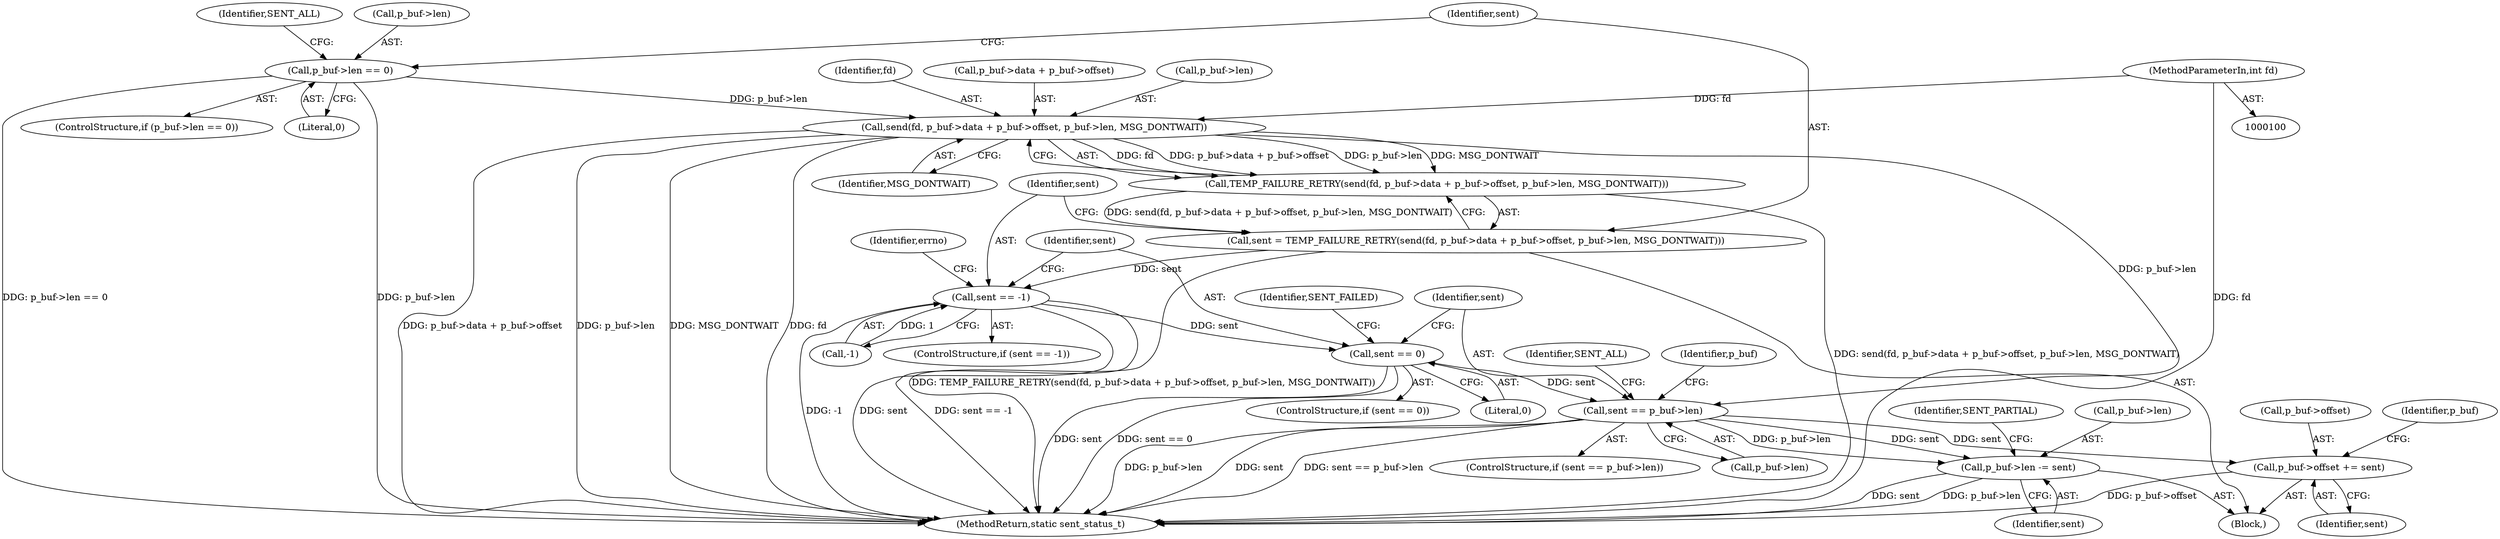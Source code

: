 digraph "0_Android_472271b153c5dc53c28beac55480a8d8434b2d5c_35@API" {
"1000116" [label="(Call,send(fd, p_buf->data + p_buf->offset, p_buf->len, MSG_DONTWAIT))"];
"1000101" [label="(MethodParameterIn,int fd)"];
"1000105" [label="(Call,p_buf->len == 0)"];
"1000115" [label="(Call,TEMP_FAILURE_RETRY(send(fd, p_buf->data + p_buf->offset, p_buf->len, MSG_DONTWAIT)))"];
"1000113" [label="(Call,sent = TEMP_FAILURE_RETRY(send(fd, p_buf->data + p_buf->offset, p_buf->len, MSG_DONTWAIT)))"];
"1000130" [label="(Call,sent == -1)"];
"1000157" [label="(Call,sent == 0)"];
"1000163" [label="(Call,sent == p_buf->len)"];
"1000170" [label="(Call,p_buf->offset += sent)"];
"1000175" [label="(Call,p_buf->len -= sent)"];
"1000157" [label="(Call,sent == 0)"];
"1000170" [label="(Call,p_buf->offset += sent)"];
"1000116" [label="(Call,send(fd, p_buf->data + p_buf->offset, p_buf->len, MSG_DONTWAIT))"];
"1000174" [label="(Identifier,sent)"];
"1000158" [label="(Identifier,sent)"];
"1000129" [label="(ControlStructure,if (sent == -1))"];
"1000114" [label="(Identifier,sent)"];
"1000159" [label="(Literal,0)"];
"1000138" [label="(Identifier,errno)"];
"1000125" [label="(Call,p_buf->len)"];
"1000101" [label="(MethodParameterIn,int fd)"];
"1000109" [label="(Literal,0)"];
"1000105" [label="(Call,p_buf->len == 0)"];
"1000113" [label="(Call,sent = TEMP_FAILURE_RETRY(send(fd, p_buf->data + p_buf->offset, p_buf->len, MSG_DONTWAIT)))"];
"1000169" [label="(Identifier,SENT_ALL)"];
"1000181" [label="(Identifier,SENT_PARTIAL)"];
"1000117" [label="(Identifier,fd)"];
"1000115" [label="(Call,TEMP_FAILURE_RETRY(send(fd, p_buf->data + p_buf->offset, p_buf->len, MSG_DONTWAIT)))"];
"1000162" [label="(ControlStructure,if (sent == p_buf->len))"];
"1000176" [label="(Call,p_buf->len)"];
"1000128" [label="(Identifier,MSG_DONTWAIT)"];
"1000118" [label="(Call,p_buf->data + p_buf->offset)"];
"1000111" [label="(Identifier,SENT_ALL)"];
"1000172" [label="(Identifier,p_buf)"];
"1000165" [label="(Call,p_buf->len)"];
"1000104" [label="(ControlStructure,if (p_buf->len == 0))"];
"1000164" [label="(Identifier,sent)"];
"1000171" [label="(Call,p_buf->offset)"];
"1000161" [label="(Identifier,SENT_FAILED)"];
"1000163" [label="(Call,sent == p_buf->len)"];
"1000182" [label="(MethodReturn,static sent_status_t)"];
"1000106" [label="(Call,p_buf->len)"];
"1000156" [label="(ControlStructure,if (sent == 0))"];
"1000179" [label="(Identifier,sent)"];
"1000177" [label="(Identifier,p_buf)"];
"1000132" [label="(Call,-1)"];
"1000103" [label="(Block,)"];
"1000130" [label="(Call,sent == -1)"];
"1000175" [label="(Call,p_buf->len -= sent)"];
"1000131" [label="(Identifier,sent)"];
"1000116" -> "1000115"  [label="AST: "];
"1000116" -> "1000128"  [label="CFG: "];
"1000117" -> "1000116"  [label="AST: "];
"1000118" -> "1000116"  [label="AST: "];
"1000125" -> "1000116"  [label="AST: "];
"1000128" -> "1000116"  [label="AST: "];
"1000115" -> "1000116"  [label="CFG: "];
"1000116" -> "1000182"  [label="DDG: fd"];
"1000116" -> "1000182"  [label="DDG: p_buf->len"];
"1000116" -> "1000182"  [label="DDG: p_buf->data + p_buf->offset"];
"1000116" -> "1000182"  [label="DDG: MSG_DONTWAIT"];
"1000116" -> "1000115"  [label="DDG: fd"];
"1000116" -> "1000115"  [label="DDG: p_buf->data + p_buf->offset"];
"1000116" -> "1000115"  [label="DDG: p_buf->len"];
"1000116" -> "1000115"  [label="DDG: MSG_DONTWAIT"];
"1000101" -> "1000116"  [label="DDG: fd"];
"1000105" -> "1000116"  [label="DDG: p_buf->len"];
"1000116" -> "1000163"  [label="DDG: p_buf->len"];
"1000101" -> "1000100"  [label="AST: "];
"1000101" -> "1000182"  [label="DDG: fd"];
"1000105" -> "1000104"  [label="AST: "];
"1000105" -> "1000109"  [label="CFG: "];
"1000106" -> "1000105"  [label="AST: "];
"1000109" -> "1000105"  [label="AST: "];
"1000111" -> "1000105"  [label="CFG: "];
"1000114" -> "1000105"  [label="CFG: "];
"1000105" -> "1000182"  [label="DDG: p_buf->len == 0"];
"1000105" -> "1000182"  [label="DDG: p_buf->len"];
"1000115" -> "1000113"  [label="AST: "];
"1000113" -> "1000115"  [label="CFG: "];
"1000115" -> "1000182"  [label="DDG: send(fd, p_buf->data + p_buf->offset, p_buf->len, MSG_DONTWAIT)"];
"1000115" -> "1000113"  [label="DDG: send(fd, p_buf->data + p_buf->offset, p_buf->len, MSG_DONTWAIT)"];
"1000113" -> "1000103"  [label="AST: "];
"1000114" -> "1000113"  [label="AST: "];
"1000131" -> "1000113"  [label="CFG: "];
"1000113" -> "1000182"  [label="DDG: TEMP_FAILURE_RETRY(send(fd, p_buf->data + p_buf->offset, p_buf->len, MSG_DONTWAIT))"];
"1000113" -> "1000130"  [label="DDG: sent"];
"1000130" -> "1000129"  [label="AST: "];
"1000130" -> "1000132"  [label="CFG: "];
"1000131" -> "1000130"  [label="AST: "];
"1000132" -> "1000130"  [label="AST: "];
"1000138" -> "1000130"  [label="CFG: "];
"1000158" -> "1000130"  [label="CFG: "];
"1000130" -> "1000182"  [label="DDG: sent == -1"];
"1000130" -> "1000182"  [label="DDG: -1"];
"1000130" -> "1000182"  [label="DDG: sent"];
"1000132" -> "1000130"  [label="DDG: 1"];
"1000130" -> "1000157"  [label="DDG: sent"];
"1000157" -> "1000156"  [label="AST: "];
"1000157" -> "1000159"  [label="CFG: "];
"1000158" -> "1000157"  [label="AST: "];
"1000159" -> "1000157"  [label="AST: "];
"1000161" -> "1000157"  [label="CFG: "];
"1000164" -> "1000157"  [label="CFG: "];
"1000157" -> "1000182"  [label="DDG: sent == 0"];
"1000157" -> "1000182"  [label="DDG: sent"];
"1000157" -> "1000163"  [label="DDG: sent"];
"1000163" -> "1000162"  [label="AST: "];
"1000163" -> "1000165"  [label="CFG: "];
"1000164" -> "1000163"  [label="AST: "];
"1000165" -> "1000163"  [label="AST: "];
"1000169" -> "1000163"  [label="CFG: "];
"1000172" -> "1000163"  [label="CFG: "];
"1000163" -> "1000182"  [label="DDG: sent"];
"1000163" -> "1000182"  [label="DDG: sent == p_buf->len"];
"1000163" -> "1000182"  [label="DDG: p_buf->len"];
"1000163" -> "1000170"  [label="DDG: sent"];
"1000163" -> "1000175"  [label="DDG: sent"];
"1000163" -> "1000175"  [label="DDG: p_buf->len"];
"1000170" -> "1000103"  [label="AST: "];
"1000170" -> "1000174"  [label="CFG: "];
"1000171" -> "1000170"  [label="AST: "];
"1000174" -> "1000170"  [label="AST: "];
"1000177" -> "1000170"  [label="CFG: "];
"1000170" -> "1000182"  [label="DDG: p_buf->offset"];
"1000175" -> "1000103"  [label="AST: "];
"1000175" -> "1000179"  [label="CFG: "];
"1000176" -> "1000175"  [label="AST: "];
"1000179" -> "1000175"  [label="AST: "];
"1000181" -> "1000175"  [label="CFG: "];
"1000175" -> "1000182"  [label="DDG: sent"];
"1000175" -> "1000182"  [label="DDG: p_buf->len"];
}
